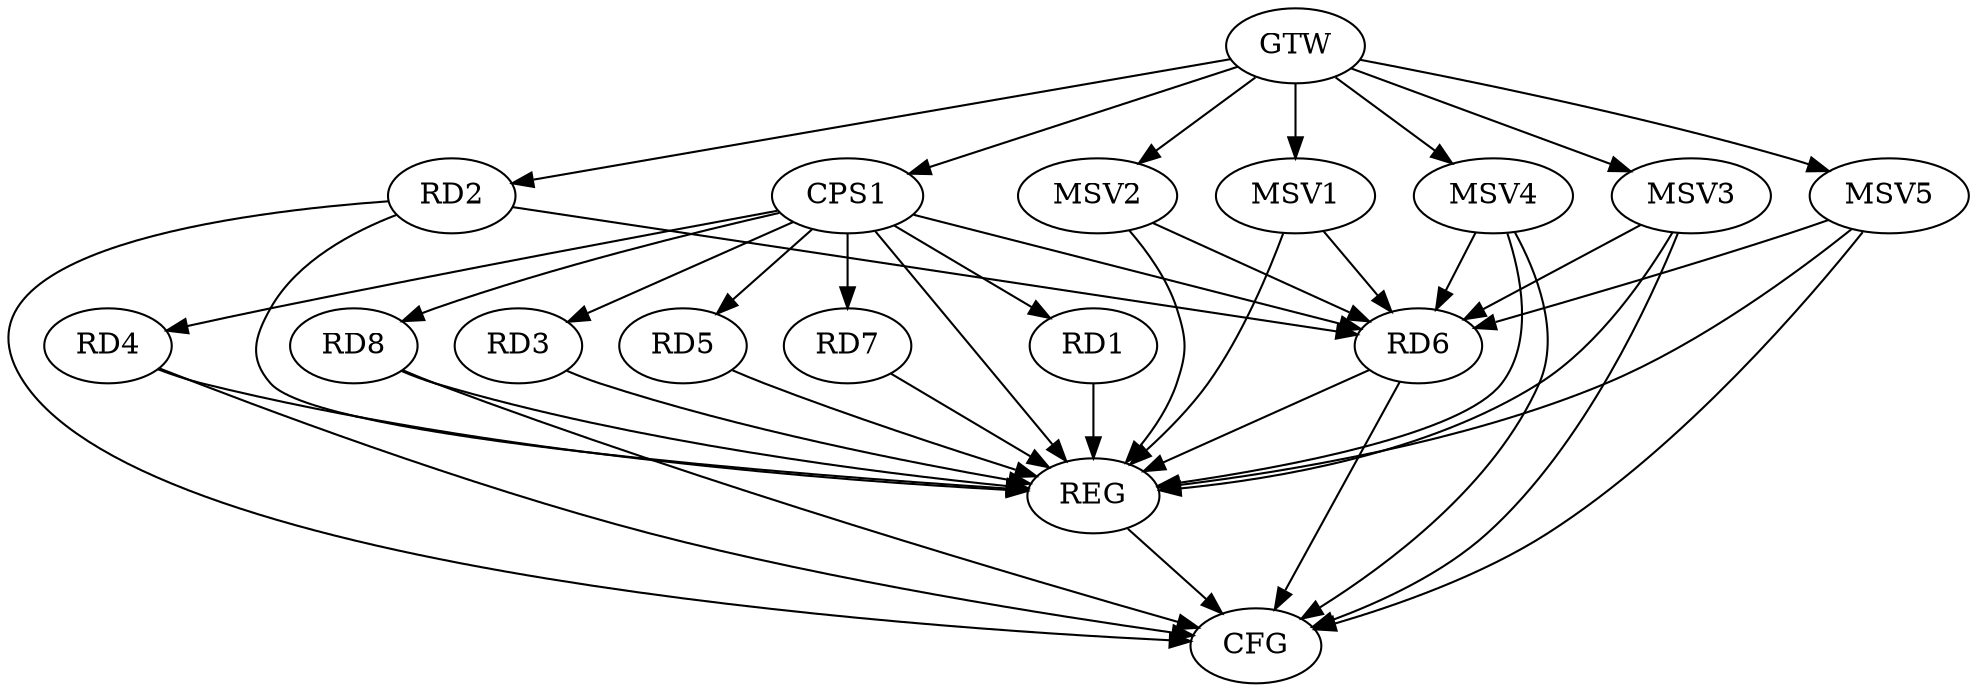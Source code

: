 strict digraph G {
  RD1 [ label="RD1" ];
  RD2 [ label="RD2" ];
  RD3 [ label="RD3" ];
  RD4 [ label="RD4" ];
  RD5 [ label="RD5" ];
  RD6 [ label="RD6" ];
  RD7 [ label="RD7" ];
  RD8 [ label="RD8" ];
  CPS1 [ label="CPS1" ];
  GTW [ label="GTW" ];
  REG [ label="REG" ];
  CFG [ label="CFG" ];
  MSV1 [ label="MSV1" ];
  MSV2 [ label="MSV2" ];
  MSV3 [ label="MSV3" ];
  MSV4 [ label="MSV4" ];
  MSV5 [ label="MSV5" ];
  RD2 -> RD6;
  CPS1 -> RD1;
  CPS1 -> RD3;
  CPS1 -> RD4;
  CPS1 -> RD5;
  CPS1 -> RD6;
  CPS1 -> RD7;
  CPS1 -> RD8;
  GTW -> RD2;
  GTW -> CPS1;
  RD1 -> REG;
  RD2 -> REG;
  RD3 -> REG;
  RD4 -> REG;
  RD5 -> REG;
  RD6 -> REG;
  RD7 -> REG;
  RD8 -> REG;
  CPS1 -> REG;
  RD2 -> CFG;
  RD4 -> CFG;
  RD8 -> CFG;
  RD6 -> CFG;
  REG -> CFG;
  MSV1 -> RD6;
  GTW -> MSV1;
  MSV1 -> REG;
  MSV2 -> RD6;
  GTW -> MSV2;
  MSV2 -> REG;
  MSV3 -> RD6;
  MSV4 -> RD6;
  GTW -> MSV3;
  MSV3 -> REG;
  MSV3 -> CFG;
  GTW -> MSV4;
  MSV4 -> REG;
  MSV4 -> CFG;
  MSV5 -> RD6;
  GTW -> MSV5;
  MSV5 -> REG;
  MSV5 -> CFG;
}

